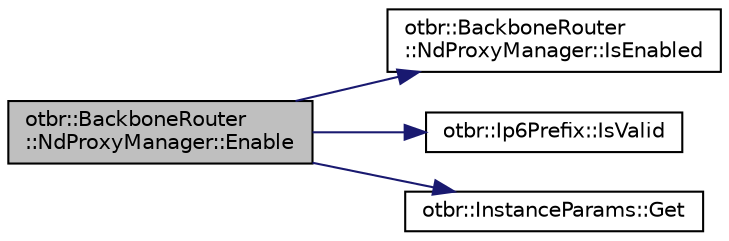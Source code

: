 digraph "otbr::BackboneRouter::NdProxyManager::Enable"
{
  edge [fontname="Helvetica",fontsize="10",labelfontname="Helvetica",labelfontsize="10"];
  node [fontname="Helvetica",fontsize="10",shape=record];
  rankdir="LR";
  Node0 [label="otbr::BackboneRouter\l::NdProxyManager::Enable",height=0.2,width=0.4,color="black", fillcolor="grey75", style="filled", fontcolor="black"];
  Node0 -> Node1 [color="midnightblue",fontsize="10",style="solid",fontname="Helvetica"];
  Node1 [label="otbr::BackboneRouter\l::NdProxyManager::IsEnabled",height=0.2,width=0.4,color="black", fillcolor="white", style="filled",URL="$d8/d58/classotbr_1_1BackboneRouter_1_1NdProxyManager.html#a44f189f2db9cd2d13a77aa0749f0a827",tooltip="This method returns if the ND Proxy manager is enabled. "];
  Node0 -> Node2 [color="midnightblue",fontsize="10",style="solid",fontname="Helvetica"];
  Node2 [label="otbr::Ip6Prefix::IsValid",height=0.2,width=0.4,color="black", fillcolor="white", style="filled",URL="$da/d3a/classotbr_1_1Ip6Prefix.html#a21a9c868856a4f23677821285bf35614",tooltip="This method returns if the Ip6 prefix is valid. "];
  Node0 -> Node3 [color="midnightblue",fontsize="10",style="solid",fontname="Helvetica"];
  Node3 [label="otbr::InstanceParams::Get",height=0.2,width=0.4,color="black", fillcolor="white", style="filled",URL="$d2/dd0/classotbr_1_1InstanceParams.html#a25f242442787cbc7eb7b0ed23f2a1d58",tooltip="This method gets the single InstanceParams instance. "];
}

